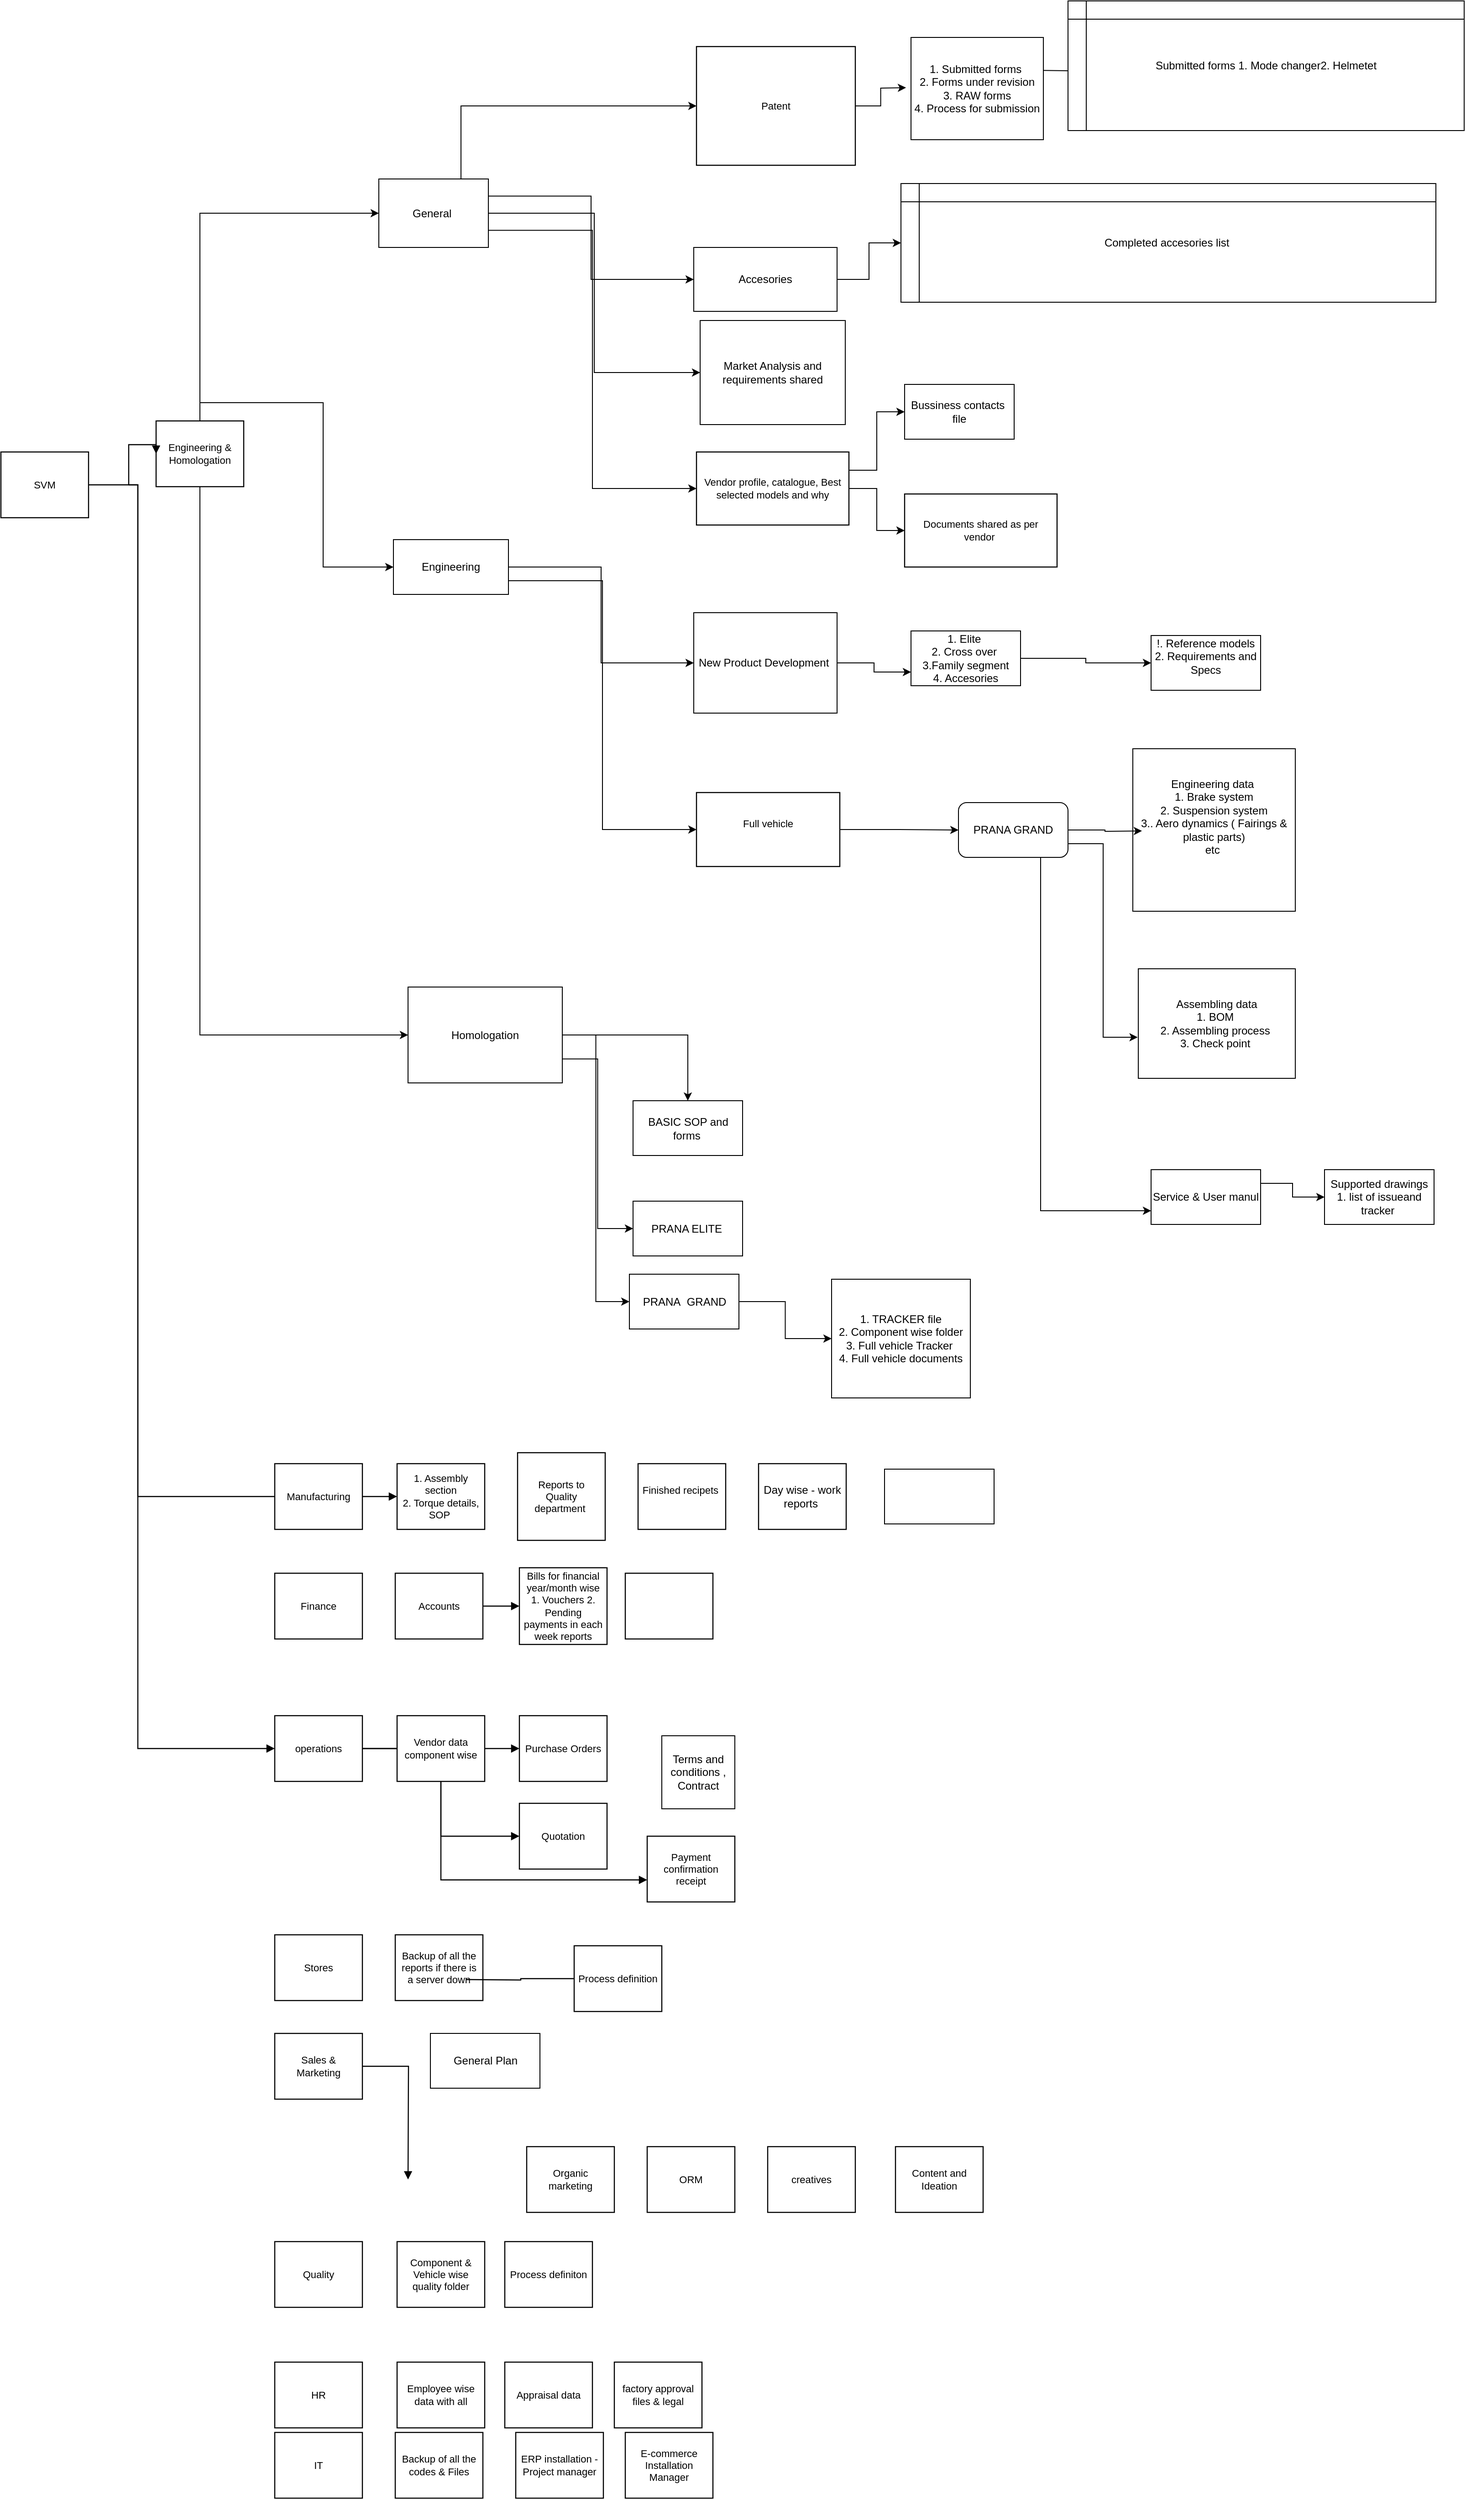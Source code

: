 <mxfile version="13.0.1" type="github" pages="2">
  <diagram id="vx01uoFtrj__LdfE2VaE" name="File tree arrangement ">
    <mxGraphModel dx="920" dy="1683" grid="1" gridSize="10" guides="1" tooltips="1" connect="1" arrows="1" fold="1" page="1" pageScale="1" pageWidth="827" pageHeight="1169" math="0" shadow="0">
      <root>
        <mxCell id="0" />
        <mxCell id="1" parent="0" />
        <mxCell id="1bapABZ5rgCXsiwJLi8P-3" value="SVM&lt;br&gt;" style="html=1;whiteSpace=wrap;;fontSize=11;fontColor=#000000;spacing=5;strokeOpacity=100;strokeWidth=1.2;" parent="1" vertex="1">
          <mxGeometry x="20" y="144" width="96" height="72" as="geometry" />
        </mxCell>
        <mxCell id="1bapABZ5rgCXsiwJLi8P-94" style="edgeStyle=orthogonalEdgeStyle;rounded=0;orthogonalLoop=1;jettySize=auto;html=1;exitX=0.5;exitY=1;exitDx=0;exitDy=0;entryX=0;entryY=0.5;entryDx=0;entryDy=0;" parent="1" source="1bapABZ5rgCXsiwJLi8P-4" target="1bapABZ5rgCXsiwJLi8P-92" edge="1">
          <mxGeometry relative="1" as="geometry" />
        </mxCell>
        <mxCell id="1bapABZ5rgCXsiwJLi8P-119" style="edgeStyle=orthogonalEdgeStyle;rounded=0;orthogonalLoop=1;jettySize=auto;html=1;exitX=0.25;exitY=0;exitDx=0;exitDy=0;entryX=0;entryY=0.5;entryDx=0;entryDy=0;" parent="1" source="1bapABZ5rgCXsiwJLi8P-4" target="1bapABZ5rgCXsiwJLi8P-116" edge="1">
          <mxGeometry relative="1" as="geometry">
            <mxPoint x="214" y="40" as="targetPoint" />
            <Array as="points">
              <mxPoint x="238" y="110" />
              <mxPoint x="238" y="90" />
              <mxPoint x="373" y="90" />
              <mxPoint x="373" y="270" />
            </Array>
          </mxGeometry>
        </mxCell>
        <mxCell id="1bapABZ5rgCXsiwJLi8P-127" style="edgeStyle=orthogonalEdgeStyle;rounded=0;orthogonalLoop=1;jettySize=auto;html=1;exitX=0.5;exitY=0;exitDx=0;exitDy=0;entryX=0;entryY=0.5;entryDx=0;entryDy=0;" parent="1" source="1bapABZ5rgCXsiwJLi8P-4" target="1bapABZ5rgCXsiwJLi8P-115" edge="1">
          <mxGeometry relative="1" as="geometry" />
        </mxCell>
        <mxCell id="1bapABZ5rgCXsiwJLi8P-4" value="Engineering &amp; Homologation" style="html=1;whiteSpace=wrap;;fontSize=11;fontColor=#000000;spacing=5;strokeOpacity=100;strokeWidth=1.2;" parent="1" vertex="1">
          <mxGeometry x="190" y="110" width="96" height="72" as="geometry" />
        </mxCell>
        <mxCell id="1bapABZ5rgCXsiwJLi8P-5" value="1. Assembly section&lt;br&gt;2. Torque details,&lt;br&gt;SOP&amp;nbsp;" style="html=1;whiteSpace=wrap;;fontSize=11;fontColor=#000000;spacing=5;strokeOpacity=100;strokeWidth=1.2;" parent="1" vertex="1">
          <mxGeometry x="454" y="1252" width="96" height="72" as="geometry" />
        </mxCell>
        <mxCell id="1bapABZ5rgCXsiwJLi8P-6" value="Accounts" style="html=1;whiteSpace=wrap;;fontSize=11;fontColor=#000000;spacing=5;strokeOpacity=100;strokeWidth=1.2;" parent="1" vertex="1">
          <mxGeometry x="452" y="1372" width="96" height="72" as="geometry" />
        </mxCell>
        <mxCell id="1bapABZ5rgCXsiwJLi8P-7" value="operations" style="html=1;whiteSpace=wrap;;fontSize=11;fontColor=#000000;spacing=5;strokeOpacity=100;strokeWidth=1.2;" parent="1" vertex="1">
          <mxGeometry x="320" y="1528" width="96" height="72" as="geometry" />
        </mxCell>
        <mxCell id="1bapABZ5rgCXsiwJLi8P-8" value="Purchase Orders" style="html=1;whiteSpace=wrap;;fontSize=11;fontColor=#000000;spacing=5;strokeOpacity=100;strokeWidth=1.2;" parent="1" vertex="1">
          <mxGeometry x="588" y="1528" width="96" height="72" as="geometry" />
        </mxCell>
        <mxCell id="1bapABZ5rgCXsiwJLi8P-9" value="" style="html=1;jettySize=18;fontSize=11;strokeOpacity=100;strokeWidth=1.2;rounded=1;arcSize=0;edgeStyle=orthogonalEdgeStyle;startArrow=none;endArrow=block;endFill=1;exitX=1.006;exitY=0.5;exitPerimeter=1;entryX=-0.006;entryY=0.5;entryPerimeter=1;" parent="1" source="1bapABZ5rgCXsiwJLi8P-3" target="1bapABZ5rgCXsiwJLi8P-4" edge="1">
          <mxGeometry width="100" height="100" relative="1" as="geometry">
            <Array as="points">
              <mxPoint x="160" y="180" />
              <mxPoint x="160" y="136" />
            </Array>
          </mxGeometry>
        </mxCell>
        <mxCell id="1bapABZ5rgCXsiwJLi8P-10" value="" style="html=1;jettySize=18;fontSize=11;strokeOpacity=100;strokeWidth=1.2;rounded=1;arcSize=0;edgeStyle=elbowEdgeStyle;startArrow=none;endArrow=block;endFill=1;entryX=-0.006;entryY=0.5;entryPerimeter=1;" parent="1" target="1bapABZ5rgCXsiwJLi8P-5" edge="1">
          <mxGeometry width="100" height="100" relative="1" as="geometry">
            <mxPoint x="160" y="180" as="sourcePoint" />
            <Array as="points">
              <mxPoint x="170" y="570" />
            </Array>
          </mxGeometry>
        </mxCell>
        <mxCell id="1bapABZ5rgCXsiwJLi8P-12" value="" style="html=1;jettySize=18;fontSize=11;strokeOpacity=100;strokeWidth=1.2;rounded=1;arcSize=0;edgeStyle=elbowEdgeStyle;startArrow=none;endArrow=block;endFill=1;entryX=-0.006;entryY=0.5;entryPerimeter=1;" parent="1" target="1bapABZ5rgCXsiwJLi8P-7" edge="1">
          <mxGeometry width="100" height="100" relative="1" as="geometry">
            <mxPoint x="160" y="180" as="sourcePoint" />
            <Array as="points">
              <mxPoint x="170" y="210" />
            </Array>
          </mxGeometry>
        </mxCell>
        <mxCell id="1bapABZ5rgCXsiwJLi8P-13" value="Quotation" style="html=1;whiteSpace=wrap;;fontSize=11;fontColor=#000000;spacing=5;strokeOpacity=100;strokeWidth=1.2;" parent="1" vertex="1">
          <mxGeometry x="588" y="1624" width="96" height="72" as="geometry" />
        </mxCell>
        <mxCell id="1bapABZ5rgCXsiwJLi8P-14" value="Payment confirmation receipt" style="html=1;whiteSpace=wrap;;fontSize=11;fontColor=#000000;spacing=5;strokeOpacity=100;strokeWidth=1.2;" parent="1" vertex="1">
          <mxGeometry x="728" y="1660" width="96" height="72" as="geometry" />
        </mxCell>
        <mxCell id="1bapABZ5rgCXsiwJLi8P-15" value="Bills for financial year/month wise 1. Vouchers 2. Pending payments in each week reports" style="html=1;whiteSpace=wrap;;fontSize=11;fontColor=#000000;spacing=5;strokeOpacity=100;strokeWidth=1.2;" parent="1" vertex="1">
          <mxGeometry x="588" y="1366" width="96" height="84" as="geometry" />
        </mxCell>
        <mxCell id="1bapABZ5rgCXsiwJLi8P-16" value="" style="html=1;jettySize=18;fontSize=11;strokeOpacity=100;strokeWidth=1.2;rounded=1;arcSize=0;edgeStyle=orthogonalEdgeStyle;startArrow=none;endArrow=block;endFill=1;exitX=1.006;exitY=0.5;exitPerimeter=1;entryX=-0.006;entryY=0.5;entryPerimeter=1;" parent="1" source="1bapABZ5rgCXsiwJLi8P-6" target="1bapABZ5rgCXsiwJLi8P-15" edge="1">
          <mxGeometry width="100" height="100" relative="1" as="geometry" />
        </mxCell>
        <mxCell id="1bapABZ5rgCXsiwJLi8P-17" value="" style="html=1;jettySize=18;fontSize=11;strokeOpacity=100;strokeWidth=1.2;rounded=1;arcSize=0;edgeStyle=orthogonalEdgeStyle;startArrow=none;endArrow=block;endFill=1;exitX=1.006;exitY=0.5;exitPerimeter=1;entryX=-0.006;entryY=0.5;entryPerimeter=1;" parent="1" source="1bapABZ5rgCXsiwJLi8P-7" target="1bapABZ5rgCXsiwJLi8P-8" edge="1">
          <mxGeometry width="100" height="100" relative="1" as="geometry" />
        </mxCell>
        <mxCell id="1bapABZ5rgCXsiwJLi8P-18" value="" style="html=1;jettySize=18;fontSize=11;strokeOpacity=100;strokeWidth=1.2;rounded=1;arcSize=0;edgeStyle=orthogonalEdgeStyle;startArrow=none;endArrow=block;endFill=1;exitX=1.006;exitY=0.5;exitPerimeter=1;entryX=-0.006;entryY=0.5;entryPerimeter=1;" parent="1" source="1bapABZ5rgCXsiwJLi8P-7" target="1bapABZ5rgCXsiwJLi8P-13" edge="1">
          <mxGeometry width="100" height="100" relative="1" as="geometry" />
        </mxCell>
        <mxCell id="1bapABZ5rgCXsiwJLi8P-19" value="" style="html=1;jettySize=18;fontSize=11;strokeOpacity=100;strokeWidth=1.2;rounded=1;arcSize=0;edgeStyle=orthogonalEdgeStyle;startArrow=none;endArrow=block;endFill=1;exitX=0.5;exitY=1.008;exitPerimeter=1;entryX=-0.006;entryY=0.667;entryPerimeter=1;" parent="1" source="1bapABZ5rgCXsiwJLi8P-20" target="1bapABZ5rgCXsiwJLi8P-14" edge="1">
          <mxGeometry width="100" height="100" relative="1" as="geometry" />
        </mxCell>
        <mxCell id="1bapABZ5rgCXsiwJLi8P-20" value="Vendor data component wise" style="html=1;whiteSpace=wrap;;fontSize=11;fontColor=#000000;spacing=5;strokeOpacity=100;strokeWidth=1.2;" parent="1" vertex="1">
          <mxGeometry x="454" y="1528" width="96" height="72" as="geometry" />
        </mxCell>
        <mxCell id="1bapABZ5rgCXsiwJLi8P-21" value="Reports to Quality department&amp;nbsp;" style="html=1;whiteSpace=wrap;;fontSize=11;fontColor=#000000;spacing=5;strokeOpacity=100;strokeWidth=1.2;" parent="1" vertex="1">
          <mxGeometry x="586" y="1240" width="96" height="96" as="geometry" />
        </mxCell>
        <mxCell id="1bapABZ5rgCXsiwJLi8P-22" value="&lt;span&gt;Finished recipets&amp;nbsp;&lt;br&gt;&lt;br&gt;&lt;/span&gt;" style="html=1;whiteSpace=wrap;;fontSize=11;fontColor=#000000;spacing=5;strokeOpacity=100;strokeWidth=1.2;" parent="1" vertex="1">
          <mxGeometry x="718" y="1252" width="96" height="72" as="geometry" />
        </mxCell>
        <mxCell id="1bapABZ5rgCXsiwJLi8P-24" value="&lt;span style=&quot;font-size: 12px&quot;&gt;Day wise - work reports&amp;nbsp;&lt;/span&gt;" style="html=1;whiteSpace=wrap;;fontSize=11;fontColor=#000000;spacing=5;strokeOpacity=100;strokeWidth=1.2;" parent="1" vertex="1">
          <mxGeometry x="850" y="1252" width="96" height="72" as="geometry" />
        </mxCell>
        <mxCell id="1bapABZ5rgCXsiwJLi8P-151" style="edgeStyle=orthogonalEdgeStyle;rounded=0;orthogonalLoop=1;jettySize=auto;html=1;exitX=1;exitY=0.5;exitDx=0;exitDy=0;entryX=0;entryY=0.5;entryDx=0;entryDy=0;" parent="1" source="1bapABZ5rgCXsiwJLi8P-25" target="1bapABZ5rgCXsiwJLi8P-150" edge="1">
          <mxGeometry relative="1" as="geometry" />
        </mxCell>
        <mxCell id="1bapABZ5rgCXsiwJLi8P-25" value="Full vehicle&lt;br&gt;&lt;br&gt;" style="html=1;whiteSpace=wrap;;fontSize=11;fontColor=#000000;spacing=5;strokeOpacity=100;strokeWidth=1.2;" parent="1" vertex="1">
          <mxGeometry x="782" y="517" width="157" height="81" as="geometry" />
        </mxCell>
        <mxCell id="1bapABZ5rgCXsiwJLi8P-96" value="" style="edgeStyle=orthogonalEdgeStyle;rounded=0;orthogonalLoop=1;jettySize=auto;html=1;" parent="1" source="1bapABZ5rgCXsiwJLi8P-28" target="1bapABZ5rgCXsiwJLi8P-95" edge="1">
          <mxGeometry relative="1" as="geometry" />
        </mxCell>
        <mxCell id="1bapABZ5rgCXsiwJLi8P-129" style="edgeStyle=orthogonalEdgeStyle;rounded=0;orthogonalLoop=1;jettySize=auto;html=1;exitX=1;exitY=0.25;exitDx=0;exitDy=0;entryX=0;entryY=0.5;entryDx=0;entryDy=0;" parent="1" source="1bapABZ5rgCXsiwJLi8P-28" target="1bapABZ5rgCXsiwJLi8P-103" edge="1">
          <mxGeometry relative="1" as="geometry" />
        </mxCell>
        <mxCell id="1bapABZ5rgCXsiwJLi8P-28" value="Vendor profile, catalogue, Best selected models and why" style="html=1;whiteSpace=wrap;;fontSize=11;fontColor=#000000;spacing=5;strokeOpacity=100;strokeWidth=1.2;" parent="1" vertex="1">
          <mxGeometry x="782" y="144" width="167" height="80" as="geometry" />
        </mxCell>
        <mxCell id="1bapABZ5rgCXsiwJLi8P-95" value="Documents shared as per vendor&amp;nbsp;&lt;br&gt;" style="html=1;whiteSpace=wrap;;fontSize=11;fontColor=#000000;spacing=5;strokeOpacity=100;strokeWidth=1.2;" parent="1" vertex="1">
          <mxGeometry x="1010" y="190" width="167" height="80" as="geometry" />
        </mxCell>
        <mxCell id="1bapABZ5rgCXsiwJLi8P-34" value="Manufacturing " style="html=1;whiteSpace=wrap;;fontSize=11;fontColor=#000000;spacing=5;strokeOpacity=100;strokeWidth=1.2;" parent="1" vertex="1">
          <mxGeometry x="320" y="1252" width="96" height="72" as="geometry" />
        </mxCell>
        <mxCell id="1bapABZ5rgCXsiwJLi8P-35" value="Sales &amp; Marketing  " style="html=1;whiteSpace=wrap;;fontSize=11;fontColor=#000000;spacing=5;strokeOpacity=100;strokeWidth=1.2;" parent="1" vertex="1">
          <mxGeometry x="320" y="1876" width="96" height="72" as="geometry" />
        </mxCell>
        <mxCell id="1bapABZ5rgCXsiwJLi8P-37" value="Organic marketing&lt;br&gt;" style="html=1;whiteSpace=wrap;;fontSize=11;fontColor=#000000;spacing=5;strokeOpacity=100;strokeWidth=1.2;" parent="1" vertex="1">
          <mxGeometry x="596" y="2000" width="96" height="72" as="geometry" />
        </mxCell>
        <mxCell id="1bapABZ5rgCXsiwJLi8P-38" value="ORM" style="html=1;whiteSpace=wrap;;fontSize=11;fontColor=#000000;spacing=5;strokeOpacity=100;strokeWidth=1.2;" parent="1" vertex="1">
          <mxGeometry x="728" y="2000" width="96" height="72" as="geometry" />
        </mxCell>
        <mxCell id="1bapABZ5rgCXsiwJLi8P-39" value="creatives" style="html=1;whiteSpace=wrap;;fontSize=11;fontColor=#000000;spacing=5;strokeOpacity=100;strokeWidth=1.2;" parent="1" vertex="1">
          <mxGeometry x="860" y="2000" width="96" height="72" as="geometry" />
        </mxCell>
        <mxCell id="1bapABZ5rgCXsiwJLi8P-76" style="edgeStyle=orthogonalEdgeStyle;rounded=0;orthogonalLoop=1;jettySize=auto;html=1;exitX=1;exitY=0.5;exitDx=0;exitDy=0;entryX=0.028;entryY=0.67;entryDx=0;entryDy=0;entryPerimeter=0;" parent="1" source="1bapABZ5rgCXsiwJLi8P-40" edge="1">
          <mxGeometry relative="1" as="geometry">
            <mxPoint x="1011.56" y="-254.96" as="targetPoint" />
          </mxGeometry>
        </mxCell>
        <mxCell id="1bapABZ5rgCXsiwJLi8P-40" value="Patent " style="html=1;whiteSpace=wrap;;fontSize=11;fontColor=#000000;spacing=5;strokeOpacity=100;strokeWidth=1.2;" parent="1" vertex="1">
          <mxGeometry x="782" y="-300" width="174" height="130" as="geometry" />
        </mxCell>
        <mxCell id="1bapABZ5rgCXsiwJLi8P-44" value="Stores" style="html=1;whiteSpace=wrap;;fontSize=11;fontColor=#000000;spacing=5;strokeOpacity=100;strokeWidth=1.2;" parent="1" vertex="1">
          <mxGeometry x="320" y="1768" width="96" height="72" as="geometry" />
        </mxCell>
        <mxCell id="1bapABZ5rgCXsiwJLi8P-45" value="Backup  of all the reports if there is a server down" style="html=1;whiteSpace=wrap;;fontSize=11;fontColor=#000000;spacing=5;strokeOpacity=100;strokeWidth=1.2;" parent="1" vertex="1">
          <mxGeometry x="452" y="1768" width="96" height="72" as="geometry" />
        </mxCell>
        <mxCell id="1bapABZ5rgCXsiwJLi8P-46" value="" style="html=1;jettySize=18;fontSize=11;strokeOpacity=100;strokeWidth=1.2;rounded=1;arcSize=0;edgeStyle=orthogonalEdgeStyle;startArrow=none;endArrow=none;entryX=-0.006;entryY=0.5;entryPerimeter=1;" parent="1" target="1bapABZ5rgCXsiwJLi8P-47" edge="1">
          <mxGeometry width="100" height="100" relative="1" as="geometry">
            <mxPoint x="530" y="1817" as="sourcePoint" />
          </mxGeometry>
        </mxCell>
        <mxCell id="1bapABZ5rgCXsiwJLi8P-47" value="Process definition " style="html=1;whiteSpace=wrap;;fontSize=11;fontColor=#000000;spacing=5;strokeOpacity=100;strokeWidth=1.2;" parent="1" vertex="1">
          <mxGeometry x="648" y="1780" width="96" height="72" as="geometry" />
        </mxCell>
        <mxCell id="1bapABZ5rgCXsiwJLi8P-48" value="" style="html=1;jettySize=18;fontSize=11;strokeOpacity=100;strokeWidth=1.2;rounded=1;arcSize=0;edgeStyle=orthogonalEdgeStyle;startArrow=none;endArrow=block;endFill=1;exitX=1.006;exitY=0.5;exitPerimeter=1;entryX=-0.006;entryY=0.5;entryPerimeter=1;" parent="1" source="1bapABZ5rgCXsiwJLi8P-35" edge="1">
          <mxGeometry width="100" height="100" relative="1" as="geometry">
            <mxPoint x="466" y="2036.0" as="targetPoint" />
          </mxGeometry>
        </mxCell>
        <mxCell id="1bapABZ5rgCXsiwJLi8P-49" value="Quality" style="html=1;whiteSpace=wrap;;fontSize=11;fontColor=#000000;spacing=5;strokeOpacity=100;strokeWidth=1.2;" parent="1" vertex="1">
          <mxGeometry x="320" y="2104" width="96" height="72" as="geometry" />
        </mxCell>
        <mxCell id="1bapABZ5rgCXsiwJLi8P-50" value="Process definiton" style="html=1;whiteSpace=wrap;;fontSize=11;fontColor=#000000;spacing=5;strokeOpacity=100;strokeWidth=1.2;" parent="1" vertex="1">
          <mxGeometry x="572" y="2104" width="96" height="72" as="geometry" />
        </mxCell>
        <mxCell id="1bapABZ5rgCXsiwJLi8P-51" value="Component &amp; Vehicle wise quality folder" style="html=1;whiteSpace=wrap;;fontSize=11;fontColor=#000000;spacing=5;strokeOpacity=100;strokeWidth=1.2;" parent="1" vertex="1">
          <mxGeometry x="454" y="2104" width="96" height="72" as="geometry" />
        </mxCell>
        <mxCell id="1bapABZ5rgCXsiwJLi8P-52" value="" style="html=1;whiteSpace=wrap;;fontSize=11;spacing=5;strokeOpacity=100;strokeWidth=1.2;" parent="1" vertex="1">
          <mxGeometry x="704" y="1372" width="96" height="72" as="geometry" />
        </mxCell>
        <mxCell id="1bapABZ5rgCXsiwJLi8P-53" value="HR" style="html=1;whiteSpace=wrap;;fontSize=11;fontColor=#000000;spacing=5;strokeOpacity=100;strokeWidth=1.2;" parent="1" vertex="1">
          <mxGeometry x="320" y="2236" width="96" height="72" as="geometry" />
        </mxCell>
        <mxCell id="1bapABZ5rgCXsiwJLi8P-54" value="Employee wise data with all " style="html=1;whiteSpace=wrap;;fontSize=11;fontColor=#000000;spacing=5;strokeOpacity=100;strokeWidth=1.2;" parent="1" vertex="1">
          <mxGeometry x="454" y="2236" width="96" height="72" as="geometry" />
        </mxCell>
        <mxCell id="1bapABZ5rgCXsiwJLi8P-55" value="Appraisal data" style="html=1;whiteSpace=wrap;;fontSize=11;fontColor=#000000;spacing=5;strokeOpacity=100;strokeWidth=1.2;" parent="1" vertex="1">
          <mxGeometry x="572" y="2236" width="96" height="72" as="geometry" />
        </mxCell>
        <mxCell id="1bapABZ5rgCXsiwJLi8P-56" value="factory approval files &amp; legal" style="html=1;whiteSpace=wrap;;fontSize=11;fontColor=#000000;spacing=5;strokeOpacity=100;strokeWidth=1.2;" parent="1" vertex="1">
          <mxGeometry x="692" y="2236" width="96" height="72" as="geometry" />
        </mxCell>
        <mxCell id="1bapABZ5rgCXsiwJLi8P-57" value="IT " style="html=1;whiteSpace=wrap;;fontSize=11;fontColor=#000000;spacing=5;strokeOpacity=100;strokeWidth=1.2;" parent="1" vertex="1">
          <mxGeometry x="320" y="2313" width="96" height="72" as="geometry" />
        </mxCell>
        <mxCell id="1bapABZ5rgCXsiwJLi8P-58" value="Backup of all the codes &amp; Files" style="html=1;whiteSpace=wrap;;fontSize=11;fontColor=#000000;spacing=5;strokeOpacity=100;strokeWidth=1.2;" parent="1" vertex="1">
          <mxGeometry x="452" y="2313" width="96" height="72" as="geometry" />
        </mxCell>
        <mxCell id="1bapABZ5rgCXsiwJLi8P-59" value="ERP installation - Project manager" style="html=1;whiteSpace=wrap;;fontSize=11;fontColor=#000000;spacing=5;strokeOpacity=100;strokeWidth=1.2;" parent="1" vertex="1">
          <mxGeometry x="584" y="2313" width="96" height="72" as="geometry" />
        </mxCell>
        <mxCell id="1bapABZ5rgCXsiwJLi8P-60" value="E-commerce Installation Manager" style="html=1;whiteSpace=wrap;;fontSize=11;fontColor=#000000;spacing=5;strokeOpacity=100;strokeWidth=1.2;" parent="1" vertex="1">
          <mxGeometry x="704" y="2313" width="96" height="72" as="geometry" />
        </mxCell>
        <mxCell id="1bapABZ5rgCXsiwJLi8P-61" value="Finance" style="html=1;whiteSpace=wrap;;fontSize=11;fontColor=#000000;spacing=5;strokeOpacity=100;strokeWidth=1.2;" parent="1" vertex="1">
          <mxGeometry x="320" y="1372" width="96" height="72" as="geometry" />
        </mxCell>
        <mxCell id="1bapABZ5rgCXsiwJLi8P-62" value="Content and Ideation" style="html=1;whiteSpace=wrap;;fontSize=11;fontColor=#000000;spacing=5;strokeOpacity=100;strokeWidth=1.2;" parent="1" vertex="1">
          <mxGeometry x="1000" y="2000" width="96" height="72" as="geometry" />
        </mxCell>
        <mxCell id="1bapABZ5rgCXsiwJLi8P-63" value="General Plan" style="rounded=0;whiteSpace=wrap;html=1;" parent="1" vertex="1">
          <mxGeometry x="490.5" y="1876" width="120" height="60" as="geometry" />
        </mxCell>
        <mxCell id="1bapABZ5rgCXsiwJLi8P-85" style="edgeStyle=orthogonalEdgeStyle;rounded=0;orthogonalLoop=1;jettySize=auto;html=1;exitX=1;exitY=0.5;exitDx=0;exitDy=0;entryX=0;entryY=0.5;entryDx=0;entryDy=0;" parent="1" source="1bapABZ5rgCXsiwJLi8P-65" target="1bapABZ5rgCXsiwJLi8P-84" edge="1">
          <mxGeometry relative="1" as="geometry" />
        </mxCell>
        <mxCell id="1bapABZ5rgCXsiwJLi8P-65" value="Accesories&lt;br&gt;" style="rounded=0;whiteSpace=wrap;html=1;" parent="1" vertex="1">
          <mxGeometry x="779" y="-80" width="157" height="70" as="geometry" />
        </mxCell>
        <mxCell id="1bapABZ5rgCXsiwJLi8P-148" style="edgeStyle=orthogonalEdgeStyle;rounded=0;orthogonalLoop=1;jettySize=auto;html=1;exitX=1;exitY=0.5;exitDx=0;exitDy=0;entryX=0;entryY=0.75;entryDx=0;entryDy=0;" parent="1" source="1bapABZ5rgCXsiwJLi8P-68" target="1bapABZ5rgCXsiwJLi8P-147" edge="1">
          <mxGeometry relative="1" as="geometry" />
        </mxCell>
        <mxCell id="1bapABZ5rgCXsiwJLi8P-68" value="New Product Development&amp;nbsp;&lt;br&gt;" style="rounded=0;whiteSpace=wrap;html=1;" parent="1" vertex="1">
          <mxGeometry x="779" y="320" width="157" height="110" as="geometry" />
        </mxCell>
        <mxCell id="1bapABZ5rgCXsiwJLi8P-80" value="" style="edgeStyle=orthogonalEdgeStyle;rounded=0;orthogonalLoop=1;jettySize=auto;html=1;entryX=0.004;entryY=0.603;entryDx=0;entryDy=0;entryPerimeter=0;" parent="1" edge="1">
          <mxGeometry relative="1" as="geometry">
            <mxPoint x="1152.5" y="-274" as="sourcePoint" />
            <mxPoint x="1225.736" y="-264.374" as="targetPoint" />
          </mxGeometry>
        </mxCell>
        <mxCell id="1bapABZ5rgCXsiwJLi8P-75" value="1. Submitted forms&amp;nbsp;&lt;br&gt;2. Forms under revision&lt;br&gt;3. RAW forms&lt;br&gt;4. Process for submission&lt;br&gt;" style="rounded=0;whiteSpace=wrap;html=1;" parent="1" vertex="1">
          <mxGeometry x="1017" y="-310" width="145" height="112" as="geometry" />
        </mxCell>
        <mxCell id="1bapABZ5rgCXsiwJLi8P-82" value="&lt;span style=&quot;text-align: left&quot;&gt;Submitted forms&amp;nbsp;1. Mode changer2. Helmetet&lt;/span&gt;" style="shape=internalStorage;whiteSpace=wrap;html=1;backgroundOutline=1;" parent="1" vertex="1">
          <mxGeometry x="1189" y="-350" width="434" height="142" as="geometry" />
        </mxCell>
        <mxCell id="1bapABZ5rgCXsiwJLi8P-84" value="Completed accesories list&amp;nbsp;&lt;br&gt;" style="shape=internalStorage;whiteSpace=wrap;html=1;backgroundOutline=1;" parent="1" vertex="1">
          <mxGeometry x="1006" y="-150" width="586" height="130" as="geometry" />
        </mxCell>
        <mxCell id="1bapABZ5rgCXsiwJLi8P-87" value="Assembling data&lt;br&gt;1. BOM&amp;nbsp;&lt;br&gt;2. Assembling process&amp;nbsp;&lt;br&gt;3. Check point&amp;nbsp;&lt;br&gt;" style="rounded=0;whiteSpace=wrap;html=1;" parent="1" vertex="1">
          <mxGeometry x="1266" y="710" width="172" height="120" as="geometry" />
        </mxCell>
        <mxCell id="1bapABZ5rgCXsiwJLi8P-90" value="Engineering data&amp;nbsp;&lt;br&gt;1. Brake system&lt;br&gt;2. Suspension system&lt;br&gt;3.. Aero dynamics ( Fairings &amp;amp; plastic parts)&lt;br&gt;etc&amp;nbsp;&lt;br&gt;&lt;br&gt;&amp;nbsp;" style="whiteSpace=wrap;html=1;aspect=fixed;" parent="1" vertex="1">
          <mxGeometry x="1260" y="469" width="178" height="178" as="geometry" />
        </mxCell>
        <mxCell id="1bapABZ5rgCXsiwJLi8P-97" style="edgeStyle=orthogonalEdgeStyle;rounded=0;orthogonalLoop=1;jettySize=auto;html=1;entryX=0;entryY=0.5;entryDx=0;entryDy=0;" parent="1" source="1bapABZ5rgCXsiwJLi8P-92" target="1bapABZ5rgCXsiwJLi8P-108" edge="1">
          <mxGeometry relative="1" as="geometry">
            <mxPoint x="1002.5" y="980" as="targetPoint" />
          </mxGeometry>
        </mxCell>
        <mxCell id="1bapABZ5rgCXsiwJLi8P-109" style="edgeStyle=orthogonalEdgeStyle;rounded=0;orthogonalLoop=1;jettySize=auto;html=1;" parent="1" source="1bapABZ5rgCXsiwJLi8P-92" target="1bapABZ5rgCXsiwJLi8P-110" edge="1">
          <mxGeometry relative="1" as="geometry">
            <mxPoint x="914.5" y="964.5" as="targetPoint" />
          </mxGeometry>
        </mxCell>
        <mxCell id="1bapABZ5rgCXsiwJLi8P-111" style="edgeStyle=orthogonalEdgeStyle;rounded=0;orthogonalLoop=1;jettySize=auto;html=1;exitX=1;exitY=0.75;exitDx=0;exitDy=0;entryX=0;entryY=0.5;entryDx=0;entryDy=0;" parent="1" source="1bapABZ5rgCXsiwJLi8P-92" target="1bapABZ5rgCXsiwJLi8P-112" edge="1">
          <mxGeometry relative="1" as="geometry">
            <mxPoint x="674.5" y="954.5" as="targetPoint" />
          </mxGeometry>
        </mxCell>
        <mxCell id="1bapABZ5rgCXsiwJLi8P-92" value="Homologation" style="rounded=0;whiteSpace=wrap;html=1;" parent="1" vertex="1">
          <mxGeometry x="466" y="730" width="169" height="105" as="geometry" />
        </mxCell>
        <mxCell id="1bapABZ5rgCXsiwJLi8P-100" value="Market Analysis and requirements shared&lt;br&gt;" style="rounded=0;whiteSpace=wrap;html=1;" parent="1" vertex="1">
          <mxGeometry x="786" width="159" height="114" as="geometry" />
        </mxCell>
        <mxCell id="1bapABZ5rgCXsiwJLi8P-103" value="Bussiness contacts&amp;nbsp; file&lt;br&gt;" style="rounded=0;whiteSpace=wrap;html=1;" parent="1" vertex="1">
          <mxGeometry x="1010" y="70" width="120" height="60" as="geometry" />
        </mxCell>
        <mxCell id="1bapABZ5rgCXsiwJLi8P-106" value="!. Reference models&lt;br&gt;2. Requirements and Specs&lt;br&gt;&lt;br&gt;" style="rounded=0;whiteSpace=wrap;html=1;" parent="1" vertex="1">
          <mxGeometry x="1280" y="345" width="120" height="60" as="geometry" />
        </mxCell>
        <mxCell id="1bapABZ5rgCXsiwJLi8P-107" value="" style="rounded=0;whiteSpace=wrap;html=1;" parent="1" vertex="1">
          <mxGeometry x="988" y="1258" width="120" height="60" as="geometry" />
        </mxCell>
        <mxCell id="1bapABZ5rgCXsiwJLi8P-136" style="edgeStyle=orthogonalEdgeStyle;rounded=0;orthogonalLoop=1;jettySize=auto;html=1;exitX=1;exitY=0.5;exitDx=0;exitDy=0;entryX=0;entryY=0.5;entryDx=0;entryDy=0;" parent="1" source="1bapABZ5rgCXsiwJLi8P-108" target="1bapABZ5rgCXsiwJLi8P-113" edge="1">
          <mxGeometry relative="1" as="geometry" />
        </mxCell>
        <mxCell id="1bapABZ5rgCXsiwJLi8P-108" value="PRANA&amp;nbsp; GRAND&lt;br&gt;" style="rounded=0;whiteSpace=wrap;html=1;" parent="1" vertex="1">
          <mxGeometry x="708.5" y="1044.5" width="120" height="60" as="geometry" />
        </mxCell>
        <mxCell id="1bapABZ5rgCXsiwJLi8P-113" value="1. TRACKER file&lt;br&gt;2. Component wise folder&lt;br&gt;3. Full vehicle Tracker&amp;nbsp;&lt;br&gt;4. Full vehicle documents&lt;br&gt;" style="rounded=0;whiteSpace=wrap;html=1;" parent="1" vertex="1">
          <mxGeometry x="930" y="1050" width="152" height="130" as="geometry" />
        </mxCell>
        <mxCell id="1bapABZ5rgCXsiwJLi8P-110" value="BASIC SOP and forms&amp;nbsp;&lt;br&gt;" style="rounded=0;whiteSpace=wrap;html=1;" parent="1" vertex="1">
          <mxGeometry x="712.5" y="854.5" width="120" height="60" as="geometry" />
        </mxCell>
        <mxCell id="1bapABZ5rgCXsiwJLi8P-112" value="PRANA ELITE&amp;nbsp;" style="rounded=0;whiteSpace=wrap;html=1;" parent="1" vertex="1">
          <mxGeometry x="712.5" y="964.5" width="120" height="60" as="geometry" />
        </mxCell>
        <mxCell id="1bapABZ5rgCXsiwJLi8P-117" style="edgeStyle=orthogonalEdgeStyle;rounded=0;orthogonalLoop=1;jettySize=auto;html=1;exitX=0.75;exitY=0;exitDx=0;exitDy=0;entryX=0;entryY=0.5;entryDx=0;entryDy=0;" parent="1" source="1bapABZ5rgCXsiwJLi8P-115" target="1bapABZ5rgCXsiwJLi8P-40" edge="1">
          <mxGeometry relative="1" as="geometry" />
        </mxCell>
        <mxCell id="1bapABZ5rgCXsiwJLi8P-124" style="edgeStyle=orthogonalEdgeStyle;rounded=0;orthogonalLoop=1;jettySize=auto;html=1;exitX=1;exitY=0.25;exitDx=0;exitDy=0;entryX=0;entryY=0.5;entryDx=0;entryDy=0;" parent="1" source="1bapABZ5rgCXsiwJLi8P-115" target="1bapABZ5rgCXsiwJLi8P-65" edge="1">
          <mxGeometry relative="1" as="geometry" />
        </mxCell>
        <mxCell id="1bapABZ5rgCXsiwJLi8P-125" style="edgeStyle=orthogonalEdgeStyle;rounded=0;orthogonalLoop=1;jettySize=auto;html=1;exitX=1;exitY=0.5;exitDx=0;exitDy=0;entryX=0;entryY=0.5;entryDx=0;entryDy=0;" parent="1" source="1bapABZ5rgCXsiwJLi8P-115" target="1bapABZ5rgCXsiwJLi8P-100" edge="1">
          <mxGeometry relative="1" as="geometry" />
        </mxCell>
        <mxCell id="1bapABZ5rgCXsiwJLi8P-126" style="edgeStyle=orthogonalEdgeStyle;rounded=0;orthogonalLoop=1;jettySize=auto;html=1;exitX=1;exitY=0.75;exitDx=0;exitDy=0;entryX=0;entryY=0.5;entryDx=0;entryDy=0;" parent="1" source="1bapABZ5rgCXsiwJLi8P-115" target="1bapABZ5rgCXsiwJLi8P-28" edge="1">
          <mxGeometry relative="1" as="geometry" />
        </mxCell>
        <mxCell id="1bapABZ5rgCXsiwJLi8P-115" value="General&amp;nbsp;&lt;br&gt;" style="rounded=0;whiteSpace=wrap;html=1;" parent="1" vertex="1">
          <mxGeometry x="434" y="-155" width="120" height="75" as="geometry" />
        </mxCell>
        <mxCell id="1bapABZ5rgCXsiwJLi8P-123" style="edgeStyle=orthogonalEdgeStyle;rounded=0;orthogonalLoop=1;jettySize=auto;html=1;exitX=1;exitY=0.5;exitDx=0;exitDy=0;entryX=0;entryY=0.5;entryDx=0;entryDy=0;" parent="1" source="1bapABZ5rgCXsiwJLi8P-116" target="1bapABZ5rgCXsiwJLi8P-68" edge="1">
          <mxGeometry relative="1" as="geometry" />
        </mxCell>
        <mxCell id="1bapABZ5rgCXsiwJLi8P-137" style="edgeStyle=orthogonalEdgeStyle;rounded=0;orthogonalLoop=1;jettySize=auto;html=1;exitX=1;exitY=0.75;exitDx=0;exitDy=0;entryX=0;entryY=0.5;entryDx=0;entryDy=0;" parent="1" source="1bapABZ5rgCXsiwJLi8P-116" target="1bapABZ5rgCXsiwJLi8P-25" edge="1">
          <mxGeometry relative="1" as="geometry" />
        </mxCell>
        <mxCell id="1bapABZ5rgCXsiwJLi8P-116" value="Engineering&lt;br&gt;" style="rounded=0;whiteSpace=wrap;html=1;" parent="1" vertex="1">
          <mxGeometry x="450" y="240" width="126" height="60" as="geometry" />
        </mxCell>
        <mxCell id="1bapABZ5rgCXsiwJLi8P-149" style="edgeStyle=orthogonalEdgeStyle;rounded=0;orthogonalLoop=1;jettySize=auto;html=1;exitX=1;exitY=0.5;exitDx=0;exitDy=0;entryX=0;entryY=0.5;entryDx=0;entryDy=0;" parent="1" source="1bapABZ5rgCXsiwJLi8P-147" target="1bapABZ5rgCXsiwJLi8P-106" edge="1">
          <mxGeometry relative="1" as="geometry" />
        </mxCell>
        <mxCell id="1bapABZ5rgCXsiwJLi8P-147" value="&lt;span style=&quot;white-space: normal&quot;&gt;1. Elite&amp;nbsp;&lt;/span&gt;&lt;br style=&quot;white-space: normal&quot;&gt;&lt;span style=&quot;white-space: normal&quot;&gt;2. Cross over&amp;nbsp;&lt;/span&gt;&lt;br style=&quot;white-space: normal&quot;&gt;&lt;span style=&quot;white-space: normal&quot;&gt;3.Family segment&lt;/span&gt;&lt;br style=&quot;white-space: normal&quot;&gt;&lt;span style=&quot;white-space: normal&quot;&gt;4. Accesories&lt;/span&gt;" style="rounded=0;whiteSpace=wrap;html=1;" parent="1" vertex="1">
          <mxGeometry x="1017" y="340" width="120" height="60" as="geometry" />
        </mxCell>
        <mxCell id="1bapABZ5rgCXsiwJLi8P-152" style="edgeStyle=orthogonalEdgeStyle;rounded=0;orthogonalLoop=1;jettySize=auto;html=1;exitX=1;exitY=0.5;exitDx=0;exitDy=0;" parent="1" source="1bapABZ5rgCXsiwJLi8P-150" edge="1">
          <mxGeometry relative="1" as="geometry">
            <mxPoint x="1270" y="559" as="targetPoint" />
          </mxGeometry>
        </mxCell>
        <mxCell id="1bapABZ5rgCXsiwJLi8P-153" style="edgeStyle=orthogonalEdgeStyle;rounded=0;orthogonalLoop=1;jettySize=auto;html=1;exitX=1;exitY=0.75;exitDx=0;exitDy=0;entryX=-0.004;entryY=0.625;entryDx=0;entryDy=0;entryPerimeter=0;" parent="1" source="1bapABZ5rgCXsiwJLi8P-150" target="1bapABZ5rgCXsiwJLi8P-87" edge="1">
          <mxGeometry relative="1" as="geometry" />
        </mxCell>
        <mxCell id="1bapABZ5rgCXsiwJLi8P-157" style="edgeStyle=orthogonalEdgeStyle;rounded=0;orthogonalLoop=1;jettySize=auto;html=1;exitX=0.75;exitY=1;exitDx=0;exitDy=0;entryX=0;entryY=0.75;entryDx=0;entryDy=0;" parent="1" source="1bapABZ5rgCXsiwJLi8P-150" target="1bapABZ5rgCXsiwJLi8P-155" edge="1">
          <mxGeometry relative="1" as="geometry" />
        </mxCell>
        <mxCell id="1bapABZ5rgCXsiwJLi8P-150" value="PRANA GRAND&lt;br&gt;" style="rounded=1;whiteSpace=wrap;html=1;" parent="1" vertex="1">
          <mxGeometry x="1069" y="528" width="120" height="60" as="geometry" />
        </mxCell>
        <mxCell id="1bapABZ5rgCXsiwJLi8P-159" style="edgeStyle=orthogonalEdgeStyle;rounded=0;orthogonalLoop=1;jettySize=auto;html=1;exitX=1;exitY=0.25;exitDx=0;exitDy=0;entryX=0;entryY=0.5;entryDx=0;entryDy=0;" parent="1" source="1bapABZ5rgCXsiwJLi8P-155" target="1bapABZ5rgCXsiwJLi8P-158" edge="1">
          <mxGeometry relative="1" as="geometry" />
        </mxCell>
        <mxCell id="1bapABZ5rgCXsiwJLi8P-155" value="Service &amp;amp; User manul&lt;br&gt;" style="rounded=0;whiteSpace=wrap;html=1;" parent="1" vertex="1">
          <mxGeometry x="1280" y="930" width="120" height="60" as="geometry" />
        </mxCell>
        <mxCell id="1bapABZ5rgCXsiwJLi8P-158" value="Supported drawings&lt;br&gt;1. list of issueand tracker&amp;nbsp;&lt;br&gt;" style="rounded=0;whiteSpace=wrap;html=1;" parent="1" vertex="1">
          <mxGeometry x="1470" y="930" width="120" height="60" as="geometry" />
        </mxCell>
        <mxCell id="qlgHXmZ6ydgef9qR6_OI-1" value="Terms and conditions , Contract" style="whiteSpace=wrap;html=1;aspect=fixed;" vertex="1" parent="1">
          <mxGeometry x="744" y="1550" width="80" height="80" as="geometry" />
        </mxCell>
      </root>
    </mxGraphModel>
  </diagram>
  <diagram id="man1NpnpAaFhUs7aIVj8" name="Project infinite">
    
    <mxGraphModel dx="2782" dy="970" grid="1" gridSize="10" guides="1" tooltips="1" connect="1" arrows="1" fold="1" page="1" pageScale="1" pageWidth="827" pageHeight="1169" math="0" shadow="0">
      
      <root>
        
        <mxCell id="G-AzVCK63GoCO9ypON8x-0" />
        
        <mxCell id="G-AzVCK63GoCO9ypON8x-1" parent="G-AzVCK63GoCO9ypON8x-0" />
        
        <mxCell id="G-AzVCK63GoCO9ypON8x-5" style="edgeStyle=orthogonalEdgeStyle;rounded=0;orthogonalLoop=1;jettySize=auto;html=1;exitX=1;exitY=0.5;exitDx=0;exitDy=0;entryX=0;entryY=0.75;entryDx=0;entryDy=0;" edge="1" parent="G-AzVCK63GoCO9ypON8x-1" source="G-AzVCK63GoCO9ypON8x-2" target="G-AzVCK63GoCO9ypON8x-13">
          
          <mxGeometry relative="1" as="geometry">
            
            <mxPoint x="340" y="140.286" as="targetPoint" />
            
          </mxGeometry>
          
        </mxCell>
        
        <mxCell id="G-AzVCK63GoCO9ypON8x-8" style="edgeStyle=orthogonalEdgeStyle;rounded=0;orthogonalLoop=1;jettySize=auto;html=1;exitX=1;exitY=0.75;exitDx=0;exitDy=0;" edge="1" parent="G-AzVCK63GoCO9ypON8x-1" source="G-AzVCK63GoCO9ypON8x-2">
          
          <mxGeometry relative="1" as="geometry">
            
            <mxPoint x="480" y="190" as="targetPoint" />
            
          </mxGeometry>
          
        </mxCell>
        
        <mxCell id="G-AzVCK63GoCO9ypON8x-2" value="Vehicle battery pack&amp;nbsp;&lt;br&gt;72v , 60 ah&lt;br&gt;" style="rounded=0;whiteSpace=wrap;html=1;" vertex="1" parent="G-AzVCK63GoCO9ypON8x-1">
          
          <mxGeometry x="110" y="110" width="120" height="60" as="geometry" />
          
        </mxCell>
        
        <mxCell id="G-AzVCK63GoCO9ypON8x-17" value="" style="edgeStyle=orthogonalEdgeStyle;rounded=0;orthogonalLoop=1;jettySize=auto;html=1;entryX=0;entryY=0.25;entryDx=0;entryDy=0;" edge="1" parent="G-AzVCK63GoCO9ypON8x-1" source="G-AzVCK63GoCO9ypON8x-3" target="G-AzVCK63GoCO9ypON8x-14">
          
          <mxGeometry relative="1" as="geometry">
            
            <mxPoint x="210" y="380" as="targetPoint" />
            
          </mxGeometry>
          
        </mxCell>
        
        <mxCell id="G-AzVCK63GoCO9ypON8x-3" value="Additional battery pack&lt;br&gt;72v, 60ah&lt;br&gt;" style="rounded=0;whiteSpace=wrap;html=1;" vertex="1" parent="G-AzVCK63GoCO9ypON8x-1">
          
          <mxGeometry x="100" y="420" width="120" height="60" as="geometry" />
          
        </mxCell>
        
        <mxCell id="G-AzVCK63GoCO9ypON8x-4" value="" style="endArrow=none;html=1;exitX=1;exitY=0.25;exitDx=0;exitDy=0;entryX=0;entryY=0.25;entryDx=0;entryDy=0;" edge="1" parent="G-AzVCK63GoCO9ypON8x-1" source="G-AzVCK63GoCO9ypON8x-2" target="G-AzVCK63GoCO9ypON8x-13">
          
          <mxGeometry width="50" height="50" relative="1" as="geometry">
            
            <mxPoint x="260" y="260" as="sourcePoint" />
            
            <mxPoint x="360" y="110" as="targetPoint" />
            
          </mxGeometry>
          
        </mxCell>
        
        <mxCell id="G-AzVCK63GoCO9ypON8x-6" value="+" style="text;html=1;align=center;verticalAlign=middle;resizable=0;points=[];autosize=1;" vertex="1" parent="G-AzVCK63GoCO9ypON8x-1">
          
          <mxGeometry x="281" y="82" width="20" height="20" as="geometry" />
          
        </mxCell>
        
        <mxCell id="G-AzVCK63GoCO9ypON8x-7" value="-" style="text;html=1;align=center;verticalAlign=middle;resizable=0;points=[];autosize=1;" vertex="1" parent="G-AzVCK63GoCO9ypON8x-1">
          
          <mxGeometry x="281" y="150" width="20" height="20" as="geometry" />
          
        </mxCell>
        
        <mxCell id="G-AzVCK63GoCO9ypON8x-9" value="" style="endArrow=classic;startArrow=classic;html=1;entryX=0.838;entryY=0.989;entryDx=0;entryDy=0;entryPerimeter=0;" edge="1" parent="G-AzVCK63GoCO9ypON8x-1" source="G-AzVCK63GoCO9ypON8x-12" target="G-AzVCK63GoCO9ypON8x-2">
          
          <mxGeometry width="50" height="50" relative="1" as="geometry">
            
            <mxPoint x="460" y="200" as="sourcePoint" />
            
            <mxPoint x="210" y="210" as="targetPoint" />
            
          </mxGeometry>
          
        </mxCell>
        
        <mxCell id="G-AzVCK63GoCO9ypON8x-10" value="CAN BUS&amp;nbsp;" style="text;html=1;align=center;verticalAlign=middle;resizable=0;points=[];autosize=1;" vertex="1" parent="G-AzVCK63GoCO9ypON8x-1">
          
          <mxGeometry x="204" y="198" width="70" height="20" as="geometry" />
          
        </mxCell>
        
        <mxCell id="G-AzVCK63GoCO9ypON8x-12" value="GB/T DC fast charger&amp;nbsp;&lt;br&gt;" style="ellipse;whiteSpace=wrap;html=1;" vertex="1" parent="G-AzVCK63GoCO9ypON8x-1">
          
          <mxGeometry x="420" y="170" width="120" height="80" as="geometry" />
          
        </mxCell>
        
        <mxCell id="G-AzVCK63GoCO9ypON8x-13" value="Vehicle inbuilt AC charger&lt;br&gt;" style="rounded=0;whiteSpace=wrap;html=1;" vertex="1" parent="G-AzVCK63GoCO9ypON8x-1">
          
          <mxGeometry x="430" y="62" width="120" height="60" as="geometry" />
          
        </mxCell>
        
        <mxCell id="G-AzVCK63GoCO9ypON8x-19" style="edgeStyle=orthogonalEdgeStyle;rounded=0;orthogonalLoop=1;jettySize=auto;html=1;exitX=1;exitY=0.25;exitDx=0;exitDy=0;entryX=1;entryY=0.5;entryDx=0;entryDy=0;" edge="1" parent="G-AzVCK63GoCO9ypON8x-1" source="G-AzVCK63GoCO9ypON8x-14" target="G-AzVCK63GoCO9ypON8x-13">
          
          <mxGeometry relative="1" as="geometry">
            
            <mxPoint x="540" y="394.571" as="targetPoint" />
            
          </mxGeometry>
          
        </mxCell>
        
        <mxCell id="G-AzVCK63GoCO9ypON8x-22" value="1500 W&lt;br&gt;" style="text;html=1;align=center;verticalAlign=middle;resizable=0;points=[];" vertex="1" connectable="0" parent="G-AzVCK63GoCO9ypON8x-19">
          
          <mxGeometry x="-0.284" y="59" relative="1" as="geometry">
            
            <mxPoint x="61" y="-59" as="offset" />
            
          </mxGeometry>
          
        </mxCell>
        
        <mxCell id="G-AzVCK63GoCO9ypON8x-24" style="edgeStyle=orthogonalEdgeStyle;rounded=0;orthogonalLoop=1;jettySize=auto;html=1;exitX=1;exitY=0.5;exitDx=0;exitDy=0;entryX=1;entryY=0.25;entryDx=0;entryDy=0;" edge="1" parent="G-AzVCK63GoCO9ypON8x-1" source="G-AzVCK63GoCO9ypON8x-14" target="G-AzVCK63GoCO9ypON8x-13">
          
          <mxGeometry relative="1" as="geometry" />
          
        </mxCell>
        
        <mxCell id="G-AzVCK63GoCO9ypON8x-25" style="edgeStyle=orthogonalEdgeStyle;rounded=0;orthogonalLoop=1;jettySize=auto;html=1;exitX=1;exitY=0.75;exitDx=0;exitDy=0;entryX=1;entryY=0.75;entryDx=0;entryDy=0;" edge="1" parent="G-AzVCK63GoCO9ypON8x-1" source="G-AzVCK63GoCO9ypON8x-14" target="G-AzVCK63GoCO9ypON8x-13">
          
          <mxGeometry relative="1" as="geometry" />
          
        </mxCell>
        
        <mxCell id="G-AzVCK63GoCO9ypON8x-14" value="UPS / inverter&lt;br&gt;" style="rounded=1;whiteSpace=wrap;html=1;" vertex="1" parent="G-AzVCK63GoCO9ypON8x-1">
          
          <mxGeometry x="270" y="380" width="120" height="60" as="geometry" />
          
        </mxCell>
        
        <mxCell id="G-AzVCK63GoCO9ypON8x-20" value="230 V" style="text;html=1;align=center;verticalAlign=middle;resizable=0;points=[];autosize=1;" vertex="1" parent="G-AzVCK63GoCO9ypON8x-1">
          
          <mxGeometry x="440" y="352" width="50" height="20" as="geometry" />
          
        </mxCell>
        
        <mxCell id="G-AzVCK63GoCO9ypON8x-21" value="Input&amp;nbsp;&lt;br&gt;" style="text;html=1;align=center;verticalAlign=middle;resizable=0;points=[];autosize=1;" vertex="1" parent="G-AzVCK63GoCO9ypON8x-1">
          
          <mxGeometry x="590" y="84" width="50" height="20" as="geometry" />
          
        </mxCell>
        
        <mxCell id="G-AzVCK63GoCO9ypON8x-23" value="1500 W&lt;br&gt;" style="text;html=1;align=center;verticalAlign=middle;resizable=0;points=[];autosize=1;" vertex="1" parent="G-AzVCK63GoCO9ypON8x-1">
          
          <mxGeometry x="335" y="49" width="60" height="20" as="geometry" />
          
        </mxCell>
        
        <mxCell id="G-AzVCK63GoCO9ypON8x-27" value="1. Swapable battery -&amp;nbsp;" style="text;html=1;align=center;verticalAlign=middle;resizable=0;points=[];autosize=1;" vertex="1" parent="G-AzVCK63GoCO9ypON8x-1">
          
          <mxGeometry x="-10" y="510" width="130" height="20" as="geometry" />
          
        </mxCell>
        
        <mxCell id="G-AzVCK63GoCO9ypON8x-28" value="Design&amp;nbsp;&lt;br&gt;1. Mounting the battery pack&amp;nbsp;&lt;br&gt;2. Inbuilt the ups and charger to the battery pack&amp;nbsp;&lt;br&gt;&lt;br&gt;Electrical&amp;nbsp;&lt;br&gt;1. Connector deatils without powering off the vehicle&amp;nbsp;&lt;br&gt;&lt;br&gt;Regeneration curretnt regenated the the different speed&amp;nbsp;&lt;br&gt;&lt;br&gt;R programming language for the q depth setting&lt;br&gt;" style="text;html=1;align=center;verticalAlign=middle;resizable=0;points=[];autosize=1;" vertex="1" parent="G-AzVCK63GoCO9ypON8x-1">
          
          <mxGeometry x="-95" y="630" width="310" height="150" as="geometry" />
          
        </mxCell>
        
        <mxCell id="G-AzVCK63GoCO9ypON8x-29" value="" style="endArrow=none;dashed=1;html=1;" edge="1" parent="G-AzVCK63GoCO9ypON8x-1">
          
          <mxGeometry width="50" height="50" relative="1" as="geometry">
            
            <mxPoint x="50" y="310" as="sourcePoint" />
            
            <mxPoint x="410" y="310" as="targetPoint" />
            
          </mxGeometry>
          
        </mxCell>
        
        <mxCell id="G-AzVCK63GoCO9ypON8x-30" value="" style="endArrow=none;dashed=1;html=1;" edge="1" parent="G-AzVCK63GoCO9ypON8x-1">
          
          <mxGeometry width="50" height="50" relative="1" as="geometry">
            
            <mxPoint x="400" y="590" as="sourcePoint" />
            
            <mxPoint x="400" y="310" as="targetPoint" />
            
          </mxGeometry>
          
        </mxCell>
        
        <mxCell id="G-AzVCK63GoCO9ypON8x-31" value="" style="endArrow=none;dashed=1;html=1;" edge="1" parent="G-AzVCK63GoCO9ypON8x-1">
          
          <mxGeometry width="50" height="50" relative="1" as="geometry">
            
            <mxPoint x="50" y="310" as="sourcePoint" />
            
            <mxPoint x="50" y="590" as="targetPoint" />
            
          </mxGeometry>
          
        </mxCell>
        
        <mxCell id="G-AzVCK63GoCO9ypON8x-33" value="" style="endArrow=none;dashed=1;html=1;" edge="1" parent="G-AzVCK63GoCO9ypON8x-1">
          
          <mxGeometry width="50" height="50" relative="1" as="geometry">
            
            <mxPoint x="50" y="590" as="sourcePoint" />
            
            <mxPoint x="400" y="590" as="targetPoint" />
            
          </mxGeometry>
          
        </mxCell>
        
        <mxCell id="G-AzVCK63GoCO9ypON8x-34" value="" style="endArrow=none;dashed=1;html=1;" edge="1" parent="G-AzVCK63GoCO9ypON8x-1" source="G-AzVCK63GoCO9ypON8x-39">
          
          <mxGeometry width="50" height="50" relative="1" as="geometry">
            
            <mxPoint x="410" y="560" as="sourcePoint" />
            
            <mxPoint x="510" y="560" as="targetPoint" />
            
          </mxGeometry>
          
        </mxCell>
        
        <mxCell id="G-AzVCK63GoCO9ypON8x-37" value="" style="shape=link;html=1;" edge="1" parent="G-AzVCK63GoCO9ypON8x-1">
          
          <mxGeometry width="50" height="50" relative="1" as="geometry">
            
            <mxPoint x="400" y="590" as="sourcePoint" />
            
            <mxPoint x="510" y="590" as="targetPoint" />
            
            <Array as="points" />
            
          </mxGeometry>
          
        </mxCell>
        
        <mxCell id="G-AzVCK63GoCO9ypON8x-39" value="Input for the additional battery pack&amp;nbsp;&lt;br&gt;" style="text;html=1;align=center;verticalAlign=middle;resizable=0;points=[];autosize=1;" vertex="1" parent="G-AzVCK63GoCO9ypON8x-1">
          
          <mxGeometry x="420" y="537" width="210" height="20" as="geometry" />
          
        </mxCell>
        
        <mxCell id="G-AzVCK63GoCO9ypON8x-40" value="" style="endArrow=none;dashed=1;html=1;" edge="1" parent="G-AzVCK63GoCO9ypON8x-1">
          
          <mxGeometry width="50" height="50" relative="1" as="geometry">
            
            <mxPoint x="400" y="570" as="sourcePoint" />
            
            <mxPoint x="480" y="570" as="targetPoint" />
            
          </mxGeometry>
          
        </mxCell>
        
        <mxCell id="G-AzVCK63GoCO9ypON8x-41" value="Disadvantage s&lt;br&gt;1. Adddtional weight&amp;nbsp; - 20 % loss the mileage&amp;nbsp;&lt;br&gt;2. AC connector 5 pin - without short circuit&amp;nbsp;&lt;br&gt;3. Regeneration 87.6 motor , grafual decrease&lt;br&gt;3. Charging and discharger - heating problem&amp;nbsp;&lt;br&gt;Un utilized power - heating&amp;nbsp;&lt;br&gt;&lt;br&gt;(charging and discharging continuous within 30 seconds&lt;br&gt;&lt;br&gt;" style="text;html=1;align=center;verticalAlign=middle;resizable=0;points=[];autosize=1;" vertex="1" parent="G-AzVCK63GoCO9ypON8x-1">
          
          <mxGeometry x="-350" y="331" width="310" height="130" as="geometry" />
          
        </mxCell>
        
      </root>
      
    </mxGraphModel>
    
  </diagram>
</mxfile>
